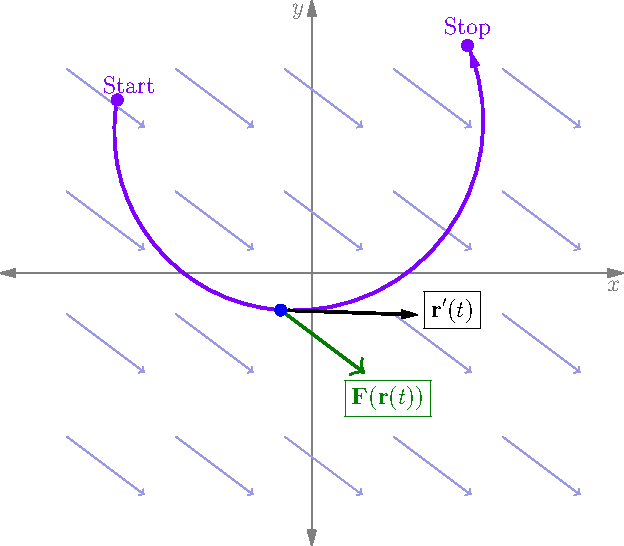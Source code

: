 size(11cm);

usepackage("amsmath");
import graph;
xaxis("$x$", -0.8, 0.8, grey, Arrows);
yaxis("$y$", -0.7, 0.7, grey, Arrows);
real w = 0.7;

for (int i=0; i<5; ++i) {
  for (int j=0; j<4; ++j) {
    draw(
      shift(-0.9*w,-0.6*w)*((0.4*i*w,0.45*j*w)--(0.4*i*w+0.2,0.45*j*w-0.15)),
      rgb(0.6,0.6,0.9), EndArrow(TeXHead));
  }
}

pair A = (-0.5,0.445);
pair B = (-0.08,-0.095);
pair C = (0.4,0.585);
draw(A..B..C, purple+1.4, Margins);
draw(A..B..C, purple, EndArrow, Margins);
dotfactor *= 2;
dot("Start", A, dir(70), purple);
dot("Stop", C, dir(90), purple);

pair X = B+0.35*dir(-2);
pair Y = B+1.08*(0.2, -0.15);
draw(B--X, black, EndArrow);
draw(B--X, black + 1.4, Margins);
draw(B--Y, deepgreen + 1.2, EndArrow(TeXHead));
dot(B, blue);
label("$\boxed{\mathbf{r}'(t)}$", X, dir(10), black);
label("$\boxed{\mathbf{F}(\mathbf{r}(t))}$", Y, dir(-65), deepgreen);
